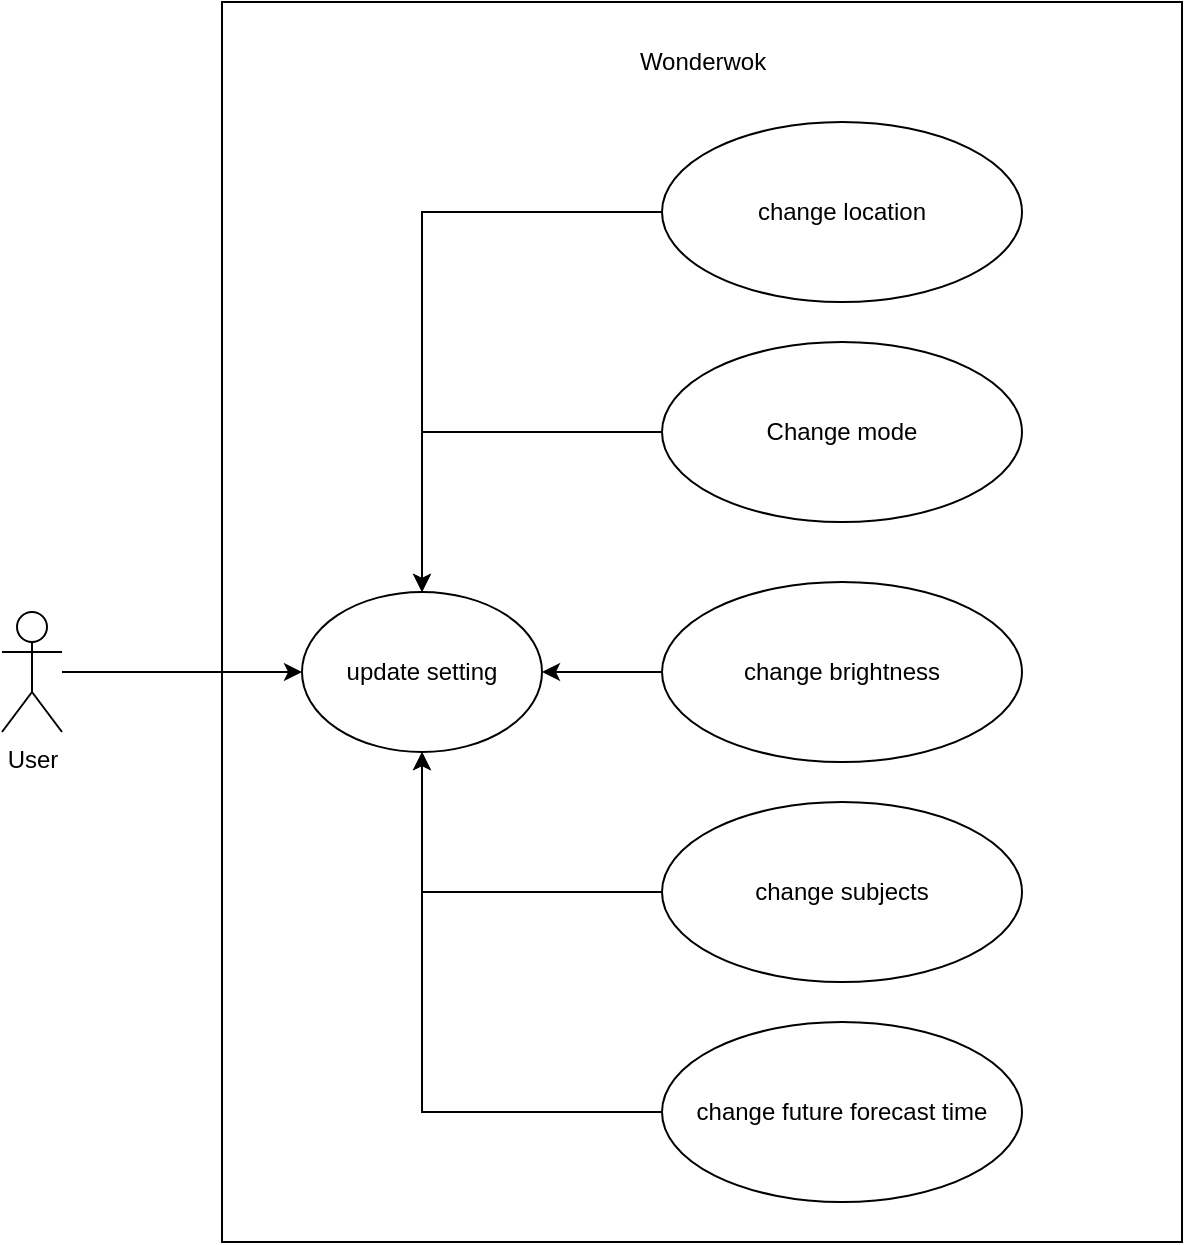 <mxfile version="14.4.3" type="device"><diagram id="9YYGf4HpioHl3SLmtM2j" name="Page-1"><mxGraphModel dx="1422" dy="1991" grid="1" gridSize="10" guides="1" tooltips="1" connect="1" arrows="1" fold="1" page="1" pageScale="1" pageWidth="827" pageHeight="1169" math="0" shadow="0"><root><mxCell id="0"/><mxCell id="1" parent="0"/><mxCell id="6tTroMNR2xAgC1olZnRP-21" value="" style="rounded=0;whiteSpace=wrap;html=1;fillColor=none;" parent="1" vertex="1"><mxGeometry x="240" y="-200" width="480" height="620" as="geometry"/></mxCell><mxCell id="6tTroMNR2xAgC1olZnRP-20" style="edgeStyle=orthogonalEdgeStyle;rounded=0;orthogonalLoop=1;jettySize=auto;html=1;" parent="1" source="6tTroMNR2xAgC1olZnRP-1" target="6tTroMNR2xAgC1olZnRP-3" edge="1"><mxGeometry relative="1" as="geometry"/></mxCell><mxCell id="6tTroMNR2xAgC1olZnRP-1" value="User" style="shape=umlActor;verticalLabelPosition=bottom;verticalAlign=top;html=1;" parent="1" vertex="1"><mxGeometry x="130" y="105" width="30" height="60" as="geometry"/></mxCell><mxCell id="6tTroMNR2xAgC1olZnRP-3" value="update setting" style="ellipse;whiteSpace=wrap;html=1;" parent="1" vertex="1"><mxGeometry x="280" y="95" width="120" height="80" as="geometry"/></mxCell><mxCell id="6tTroMNR2xAgC1olZnRP-15" style="edgeStyle=orthogonalEdgeStyle;rounded=0;orthogonalLoop=1;jettySize=auto;html=1;entryX=0.5;entryY=1;entryDx=0;entryDy=0;" parent="1" source="6tTroMNR2xAgC1olZnRP-5" target="6tTroMNR2xAgC1olZnRP-3" edge="1"><mxGeometry relative="1" as="geometry"/></mxCell><mxCell id="6tTroMNR2xAgC1olZnRP-5" value="change subjects" style="ellipse;whiteSpace=wrap;html=1;" parent="1" vertex="1"><mxGeometry x="460" y="200" width="180" height="90" as="geometry"/></mxCell><mxCell id="6tTroMNR2xAgC1olZnRP-14" style="edgeStyle=orthogonalEdgeStyle;rounded=0;orthogonalLoop=1;jettySize=auto;html=1;" parent="1" source="6tTroMNR2xAgC1olZnRP-6" target="6tTroMNR2xAgC1olZnRP-3" edge="1"><mxGeometry relative="1" as="geometry"/></mxCell><mxCell id="6tTroMNR2xAgC1olZnRP-6" value="change brig&lt;span style=&quot;color: rgba(0 , 0 , 0 , 0) ; font-family: monospace ; font-size: 0px&quot;&gt;%3CmxGraphModel%3E%3Croot%3E%3CmxCell%20id%3D%220%22%2F%3E%3CmxCell%20id%3D%221%22%20parent%3D%220%22%2F%3E%3CmxCell%20id%3D%222%22%20value%3D%22update%20setting%22%20style%3D%22ellipse%3BwhiteSpace%3Dwrap%3Bhtml%3D1%3B%22%20vertex%3D%221%22%20parent%3D%221%22%3E%3CmxGeometry%20x%3D%22414%22%20y%3D%22-10%22%20width%3D%22120%22%20height%3D%2280%22%20as%3D%22geometry%22%2F%3E%3C%2FmxCell%3E%3C%2Froot%3E%3C%2FmxGraphModel%3E&lt;/span&gt;htness" style="ellipse;whiteSpace=wrap;html=1;" parent="1" vertex="1"><mxGeometry x="460" y="90" width="180" height="90" as="geometry"/></mxCell><mxCell id="6tTroMNR2xAgC1olZnRP-12" style="edgeStyle=orthogonalEdgeStyle;rounded=0;orthogonalLoop=1;jettySize=auto;html=1;" parent="1" source="6tTroMNR2xAgC1olZnRP-7" target="6tTroMNR2xAgC1olZnRP-3" edge="1"><mxGeometry relative="1" as="geometry"/></mxCell><mxCell id="6tTroMNR2xAgC1olZnRP-7" value="Change mode" style="ellipse;whiteSpace=wrap;html=1;" parent="1" vertex="1"><mxGeometry x="460" y="-30" width="180" height="90" as="geometry"/></mxCell><mxCell id="6tTroMNR2xAgC1olZnRP-17" style="edgeStyle=orthogonalEdgeStyle;rounded=0;orthogonalLoop=1;jettySize=auto;html=1;entryX=0.5;entryY=1;entryDx=0;entryDy=0;" parent="1" source="6tTroMNR2xAgC1olZnRP-9" target="6tTroMNR2xAgC1olZnRP-3" edge="1"><mxGeometry relative="1" as="geometry"/></mxCell><mxCell id="6tTroMNR2xAgC1olZnRP-9" value="change future forecast time" style="ellipse;whiteSpace=wrap;html=1;" parent="1" vertex="1"><mxGeometry x="460" y="310" width="180" height="90" as="geometry"/></mxCell><mxCell id="6tTroMNR2xAgC1olZnRP-22" style="edgeStyle=orthogonalEdgeStyle;rounded=0;orthogonalLoop=1;jettySize=auto;html=1;entryX=0.5;entryY=0;entryDx=0;entryDy=0;" parent="1" source="6tTroMNR2xAgC1olZnRP-10" target="6tTroMNR2xAgC1olZnRP-3" edge="1"><mxGeometry relative="1" as="geometry"/></mxCell><mxCell id="6tTroMNR2xAgC1olZnRP-10" value="change location" style="ellipse;whiteSpace=wrap;html=1;" parent="1" vertex="1"><mxGeometry x="460" y="-140" width="180" height="90" as="geometry"/></mxCell><mxCell id="3" value="Wonderwok" style="text;html=1;align=center;verticalAlign=middle;resizable=0;points=[];autosize=1;" parent="1" vertex="1"><mxGeometry x="440" y="-180" width="80" height="20" as="geometry"/></mxCell></root></mxGraphModel></diagram></mxfile>